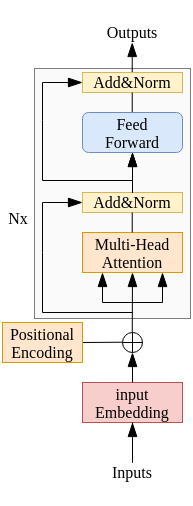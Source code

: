 <mxfile version="24.4.10" type="github" pages="3">
  <diagram id="9kUjLdXwX5VqoD8rsrzN" name="编码器">
    <mxGraphModel dx="973" dy="559" grid="1" gridSize="10" guides="1" tooltips="1" connect="1" arrows="1" fold="1" page="1" pageScale="1" pageWidth="4681" pageHeight="3300" math="1" shadow="0">
      <root>
        <mxCell id="0" />
        <mxCell id="1" parent="0" />
        <mxCell id="4w_2tmwHw1KH1au3sEP3-73" value="" style="rounded=0;whiteSpace=wrap;html=1;strokeWidth=0.5;glass=0;shadow=0;opacity=50;fillColor=#f5f5f5;fontColor=#333333;strokeColor=#000000;fontFamily=Times New Roman;" parent="1" vertex="1">
          <mxGeometry x="416" y="463" width="78" height="125" as="geometry" />
        </mxCell>
        <mxCell id="4w_2tmwHw1KH1au3sEP3-30" value="" style="group;strokeWidth=0.5;fillColor=#fff2cc;strokeColor=#d6b656;fontFamily=Times New Roman;" parent="1" vertex="1" connectable="0">
          <mxGeometry x="440" y="525" width="50" height="10" as="geometry" />
        </mxCell>
        <mxCell id="4w_2tmwHw1KH1au3sEP3-29" value="" style="rounded=1;whiteSpace=wrap;html=1;strokeWidth=0.5;fontFamily=Times New Roman;" parent="4w_2tmwHw1KH1au3sEP3-30" vertex="1">
          <mxGeometry width="50" height="10" as="geometry" />
        </mxCell>
        <mxCell id="4w_2tmwHw1KH1au3sEP3-28" value="&lt;p style=&quot;line-height: 60%;&quot;&gt;&lt;font style=&quot;font-size: 8px;&quot;&gt;Add&amp;amp;Norm&lt;/font&gt;&lt;/p&gt;" style="text;html=1;strokeColor=#d6b656;fillColor=#fff2cc;align=center;verticalAlign=middle;whiteSpace=wrap;rounded=0;strokeWidth=0.5;fontFamily=Times New Roman;" parent="4w_2tmwHw1KH1au3sEP3-30" vertex="1">
          <mxGeometry width="50" height="10" as="geometry" />
        </mxCell>
        <mxCell id="4w_2tmwHw1KH1au3sEP3-69" value="" style="group;strokeWidth=0.5;fillColor=#ffe6cc;strokeColor=#d79b00;fontFamily=Times New Roman;" parent="1" vertex="1" connectable="0">
          <mxGeometry x="440" y="545" width="50" height="20" as="geometry" />
        </mxCell>
        <mxCell id="4w_2tmwHw1KH1au3sEP3-19" value="&lt;p style=&quot;line-height: 40%;&quot;&gt;&lt;br&gt;&lt;/p&gt;" style="rounded=1;whiteSpace=wrap;html=1;strokeWidth=0.5;fontFamily=Times New Roman;" parent="4w_2tmwHw1KH1au3sEP3-69" vertex="1">
          <mxGeometry width="50" height="20" as="geometry" />
        </mxCell>
        <mxCell id="4w_2tmwHw1KH1au3sEP3-23" value="&lt;p style=&quot;line-height: 60%;&quot;&gt;&lt;font style=&quot;font-size: 8px;&quot;&gt;Multi-Head&lt;br style=&quot;border-color: var(--border-color);&quot;&gt;Attention&lt;/font&gt;&lt;/p&gt;" style="text;html=1;strokeColor=#d79b00;fillColor=#ffe6cc;align=center;verticalAlign=middle;whiteSpace=wrap;rounded=0;strokeWidth=0.5;fontFamily=Times New Roman;" parent="4w_2tmwHw1KH1au3sEP3-69" vertex="1">
          <mxGeometry width="50" height="20" as="geometry" />
        </mxCell>
        <mxCell id="4w_2tmwHw1KH1au3sEP3-25" value="" style="group;strokeWidth=0.5;fillColor=#f8cecc;strokeColor=#b85450;fontFamily=Times New Roman;" parent="1" vertex="1" connectable="0">
          <mxGeometry x="440" y="620" width="50" height="20" as="geometry" />
        </mxCell>
        <mxCell id="4w_2tmwHw1KH1au3sEP3-18" value="&lt;p style=&quot;line-height: 51%;&quot;&gt;&lt;br&gt;&lt;/p&gt;" style="rounded=1;whiteSpace=wrap;html=1;strokeWidth=0.5;fontFamily=Times New Roman;" parent="4w_2tmwHw1KH1au3sEP3-25" vertex="1">
          <mxGeometry width="50" height="20" as="geometry" />
        </mxCell>
        <mxCell id="4w_2tmwHw1KH1au3sEP3-20" value="&lt;p style=&quot;line-height: 60%;&quot;&gt;&lt;font style=&quot;font-size: 8px;&quot;&gt;input&lt;br style=&quot;border-color: var(--border-color);&quot;&gt;Embedding&lt;/font&gt;&lt;/p&gt;" style="text;html=1;strokeColor=#b85450;fillColor=#f8cecc;align=center;verticalAlign=middle;whiteSpace=wrap;rounded=0;strokeWidth=0.5;fontFamily=Times New Roman;" parent="4w_2tmwHw1KH1au3sEP3-25" vertex="1">
          <mxGeometry width="50" height="20" as="geometry" />
        </mxCell>
        <mxCell id="4w_2tmwHw1KH1au3sEP3-48" style="edgeStyle=orthogonalEdgeStyle;rounded=0;orthogonalLoop=1;jettySize=auto;html=1;endArrow=blockThin;endFill=1;strokeWidth=0.5;fontFamily=Times New Roman;" parent="1" source="4w_2tmwHw1KH1au3sEP3-47" target="4w_2tmwHw1KH1au3sEP3-20" edge="1">
          <mxGeometry relative="1" as="geometry" />
        </mxCell>
        <mxCell id="4w_2tmwHw1KH1au3sEP3-47" value="&lt;p style=&quot;line-height: 60%;&quot;&gt;&lt;span style=&quot;font-size: 8px;&quot;&gt;Inputs&lt;/span&gt;&lt;/p&gt;" style="text;html=1;strokeColor=none;fillColor=none;align=center;verticalAlign=middle;whiteSpace=wrap;rounded=0;container=0;strokeWidth=0.5;fontFamily=Times New Roman;" parent="1" vertex="1">
          <mxGeometry x="440" y="660" width="50" height="10" as="geometry" />
        </mxCell>
        <mxCell id="4w_2tmwHw1KH1au3sEP3-49" value="&lt;p style=&quot;line-height: 60%;&quot;&gt;&lt;span style=&quot;font-size: 8px;&quot;&gt;Nx&lt;/span&gt;&lt;/p&gt;" style="text;html=1;strokeColor=none;fillColor=none;align=center;verticalAlign=middle;whiteSpace=wrap;rounded=0;container=0;strokeWidth=0.5;fontFamily=Times New Roman;" parent="1" vertex="1">
          <mxGeometry x="403" y="535" width="10" height="5" as="geometry" />
        </mxCell>
        <mxCell id="4w_2tmwHw1KH1au3sEP3-53" value="" style="endArrow=blockThin;html=1;rounded=0;endFill=1;exitX=0.5;exitY=0;exitDx=0;exitDy=0;strokeWidth=0.5;fontFamily=Times New Roman;" parent="1" source="4w_2tmwHw1KH1au3sEP3-20" edge="1">
          <mxGeometry width="50" height="50" relative="1" as="geometry">
            <mxPoint x="464.92" y="615" as="sourcePoint" />
            <mxPoint x="465" y="605" as="targetPoint" />
          </mxGeometry>
        </mxCell>
        <mxCell id="4w_2tmwHw1KH1au3sEP3-54" value="" style="endArrow=blockThin;html=1;rounded=0;endFill=1;exitX=0.5;exitY=0;exitDx=0;exitDy=0;strokeWidth=0.5;entryX=0.5;entryY=1;entryDx=0;entryDy=0;fontFamily=Times New Roman;" parent="1" target="4w_2tmwHw1KH1au3sEP3-23" edge="1">
          <mxGeometry width="50" height="50" relative="1" as="geometry">
            <mxPoint x="464.88" y="595" as="sourcePoint" />
            <mxPoint x="465" y="570" as="targetPoint" />
          </mxGeometry>
        </mxCell>
        <mxCell id="4w_2tmwHw1KH1au3sEP3-56" value="" style="endArrow=blockThin;startArrow=blockThin;html=1;rounded=0;endFill=1;startFill=1;strokeWidth=0.5;fontFamily=Times New Roman;" parent="1" edge="1">
          <mxGeometry width="50" height="50" relative="1" as="geometry">
            <mxPoint x="450" y="565" as="sourcePoint" />
            <mxPoint x="480" y="565" as="targetPoint" />
            <Array as="points">
              <mxPoint x="450" y="580" />
              <mxPoint x="480" y="580" />
            </Array>
          </mxGeometry>
        </mxCell>
        <mxCell id="4w_2tmwHw1KH1au3sEP3-60" style="edgeStyle=orthogonalEdgeStyle;rounded=0;orthogonalLoop=1;jettySize=auto;html=1;entryX=0.5;entryY=1;entryDx=0;entryDy=0;endArrow=blockThin;endFill=1;strokeWidth=0.5;fontFamily=Times New Roman;" parent="1" source="4w_2tmwHw1KH1au3sEP3-28" target="4w_2tmwHw1KH1au3sEP3-26" edge="1">
          <mxGeometry relative="1" as="geometry" />
        </mxCell>
        <mxCell id="4w_2tmwHw1KH1au3sEP3-65" value="" style="endArrow=blockThin;html=1;rounded=0;endFill=1;entryX=0;entryY=0.5;entryDx=0;entryDy=0;strokeWidth=0.5;fontFamily=Times New Roman;" parent="1" target="4w_2tmwHw1KH1au3sEP3-28" edge="1">
          <mxGeometry width="50" height="50" relative="1" as="geometry">
            <mxPoint x="465" y="585" as="sourcePoint" />
            <mxPoint x="410" y="515" as="targetPoint" />
            <Array as="points">
              <mxPoint x="420" y="585" />
              <mxPoint x="420" y="555" />
              <mxPoint x="420" y="530" />
            </Array>
          </mxGeometry>
        </mxCell>
        <mxCell id="4w_2tmwHw1KH1au3sEP3-68" value="" style="endArrow=blockThin;html=1;rounded=0;endFill=1;entryX=0;entryY=0.5;entryDx=0;entryDy=0;strokeWidth=0.5;fontFamily=Times New Roman;" parent="1" edge="1">
          <mxGeometry width="50" height="50" relative="1" as="geometry">
            <mxPoint x="465" y="519" as="sourcePoint" />
            <mxPoint x="440" y="470" as="targetPoint" />
            <Array as="points">
              <mxPoint x="420" y="519" />
              <mxPoint x="420" y="489" />
              <mxPoint x="420" y="470" />
            </Array>
          </mxGeometry>
        </mxCell>
        <mxCell id="4w_2tmwHw1KH1au3sEP3-75" value="" style="endArrow=blockThin;html=1;rounded=0;endFill=1;exitX=0.5;exitY=0;exitDx=0;exitDy=0;strokeWidth=0.5;fontFamily=Times New Roman;" parent="1" edge="1">
          <mxGeometry width="50" height="50" relative="1" as="geometry">
            <mxPoint x="464.86" y="465" as="sourcePoint" />
            <mxPoint x="464.86" y="450" as="targetPoint" />
          </mxGeometry>
        </mxCell>
        <mxCell id="4w_2tmwHw1KH1au3sEP3-76" value="&lt;p style=&quot;line-height: 60%;&quot;&gt;&lt;span style=&quot;font-size: 8px;&quot;&gt;Outputs&lt;/span&gt;&lt;/p&gt;" style="text;html=1;strokeColor=none;fillColor=none;align=center;verticalAlign=middle;whiteSpace=wrap;rounded=0;container=0;strokeWidth=0.5;fontFamily=Times New Roman;" parent="1" vertex="1">
          <mxGeometry x="440" y="440" width="50" height="10" as="geometry" />
        </mxCell>
        <mxCell id="4w_2tmwHw1KH1au3sEP3-77" value="" style="endArrow=none;html=1;rounded=0;strokeWidth=0.5;fontFamily=Times New Roman;" parent="1" edge="1">
          <mxGeometry width="50" height="50" relative="1" as="geometry">
            <mxPoint x="464.86" y="545" as="sourcePoint" />
            <mxPoint x="464.86" y="535" as="targetPoint" />
          </mxGeometry>
        </mxCell>
        <mxCell id="4w_2tmwHw1KH1au3sEP3-82" value="" style="endArrow=none;html=1;rounded=0;strokeWidth=0.5;fontFamily=Times New Roman;" parent="1" edge="1">
          <mxGeometry width="50" height="50" relative="1" as="geometry">
            <mxPoint x="440" y="600" as="sourcePoint" />
            <mxPoint x="460" y="599.86" as="targetPoint" />
          </mxGeometry>
        </mxCell>
        <mxCell id="4w_2tmwHw1KH1au3sEP3-87" value="" style="group;strokeWidth=0.5;fillColor=#f5f5f5;fontColor=#333333;strokeColor=#666666;fontFamily=Times New Roman;" parent="1" vertex="1" connectable="0">
          <mxGeometry x="400" y="590" width="40" height="20" as="geometry" />
        </mxCell>
        <mxCell id="4w_2tmwHw1KH1au3sEP3-86" value="" style="rounded=0;whiteSpace=wrap;html=1;strokeWidth=0.5;fontFamily=Times New Roman;" parent="4w_2tmwHw1KH1au3sEP3-87" vertex="1">
          <mxGeometry width="40" height="20" as="geometry" />
        </mxCell>
        <mxCell id="4w_2tmwHw1KH1au3sEP3-85" value="&lt;p style=&quot;line-height: 60%;&quot;&gt;&lt;font style=&quot;font-size: 8px;&quot;&gt;Positional&lt;br style=&quot;border-color: var(--border-color);&quot;&gt;Encoding&lt;/font&gt;&lt;/p&gt;" style="text;html=1;strokeColor=#d79b00;fillColor=#ffe6cc;align=center;verticalAlign=middle;whiteSpace=wrap;rounded=0;container=0;strokeWidth=0.5;fontFamily=Times New Roman;" parent="4w_2tmwHw1KH1au3sEP3-87" vertex="1">
          <mxGeometry width="40" height="20" as="geometry" />
        </mxCell>
        <mxCell id="4w_2tmwHw1KH1au3sEP3-91" value="" style="group;strokeWidth=0.5;fillColor=#fff2cc;strokeColor=#d6b656;fontFamily=Times New Roman;" parent="1" vertex="1" connectable="0">
          <mxGeometry x="440" y="465" width="50" height="10" as="geometry" />
        </mxCell>
        <mxCell id="4w_2tmwHw1KH1au3sEP3-92" value="" style="rounded=1;whiteSpace=wrap;html=1;strokeWidth=0.5;fontFamily=Times New Roman;" parent="4w_2tmwHw1KH1au3sEP3-91" vertex="1">
          <mxGeometry width="50" height="10" as="geometry" />
        </mxCell>
        <mxCell id="4w_2tmwHw1KH1au3sEP3-93" value="&lt;p style=&quot;line-height: 60%;&quot;&gt;&lt;font style=&quot;font-size: 8px;&quot;&gt;Add&amp;amp;Norm&lt;/font&gt;&lt;/p&gt;" style="text;html=1;strokeColor=#d6b656;fillColor=#fff2cc;align=center;verticalAlign=middle;whiteSpace=wrap;rounded=0;strokeWidth=0.5;fontFamily=Times New Roman;" parent="4w_2tmwHw1KH1au3sEP3-91" vertex="1">
          <mxGeometry width="50" height="10" as="geometry" />
        </mxCell>
        <mxCell id="4w_2tmwHw1KH1au3sEP3-94" value="" style="endArrow=none;html=1;rounded=0;strokeWidth=0.5;fontFamily=Times New Roman;" parent="1" edge="1">
          <mxGeometry width="50" height="50" relative="1" as="geometry">
            <mxPoint x="464.86" y="485" as="sourcePoint" />
            <mxPoint x="464.86" y="475" as="targetPoint" />
            <Array as="points">
              <mxPoint x="464.86" y="475" />
            </Array>
          </mxGeometry>
        </mxCell>
        <mxCell id="4w_2tmwHw1KH1au3sEP3-95" style="edgeStyle=orthogonalEdgeStyle;rounded=0;orthogonalLoop=1;jettySize=auto;html=1;entryX=0.5;entryY=1;entryDx=0;entryDy=0;endArrow=blockThin;endFill=1;strokeWidth=0.5;fontFamily=Times New Roman;" parent="1" source="4w_2tmwHw1KH1au3sEP3-28" target="4w_2tmwHw1KH1au3sEP3-33" edge="1">
          <mxGeometry relative="1" as="geometry" />
        </mxCell>
        <mxCell id="4w_2tmwHw1KH1au3sEP3-33" value="&lt;p style=&quot;line-height: 40%;&quot;&gt;&lt;br&gt;&lt;/p&gt;" style="rounded=1;whiteSpace=wrap;html=1;strokeWidth=0.5;fillColor=#dae8fc;strokeColor=#6c8ebf;fontFamily=Times New Roman;" parent="1" vertex="1">
          <mxGeometry x="440" y="485" width="50" height="20" as="geometry" />
        </mxCell>
        <mxCell id="4w_2tmwHw1KH1au3sEP3-26" value="&lt;p style=&quot;line-height: 60%;&quot;&gt;&lt;font style=&quot;font-size: 8px;&quot;&gt;Feed&lt;br style=&quot;border-color: var(--border-color);&quot;&gt;Forward&lt;/font&gt;&lt;/p&gt;" style="text;html=1;strokeColor=none;fillColor=none;align=center;verticalAlign=middle;whiteSpace=wrap;rounded=0;strokeWidth=0.5;fontFamily=Times New Roman;" parent="1" vertex="1">
          <mxGeometry x="440" y="485" width="50" height="20" as="geometry" />
        </mxCell>
        <mxCell id="XTyS_m4V_EAGizHDSdQi-1" value="" style="shape=orEllipse;perimeter=ellipsePerimeter;whiteSpace=wrap;html=1;backgroundOutline=1;strokeWidth=0.5;fontFamily=Times New Roman;" parent="1" vertex="1">
          <mxGeometry x="460" y="595" width="10" height="10" as="geometry" />
        </mxCell>
      </root>
    </mxGraphModel>
  </diagram>
  <diagram id="nC-am8VOP0rULaIA-BoG" name="vit">
    <mxGraphModel dx="1185" dy="627" grid="1" gridSize="10" guides="1" tooltips="1" connect="1" arrows="1" fold="1" page="1" pageScale="1" pageWidth="4681" pageHeight="3300" math="0" shadow="0">
      <root>
        <mxCell id="0" />
        <mxCell id="1" parent="0" />
        <mxCell id="PCtr2D4rtnSgnAKfIknr-26" value="" style="rounded=0;whiteSpace=wrap;html=1;fontFamily=Times New Roman;fontSize=11;fillColor=#f5f5f5;dashed=1;strokeColor=#666666;collapsible=0;resizable=1;metaEdit=0;connectable=1;allowArrows=1;perimeter=rectanglePerimeter;imageWidth=24;arcSize=12;absoluteArcSize=0;strokeOpacity=100;noLabel=0;portConstraintRotation=0;snapToPoint=1;verticalLabelPosition=bottom;verticalAlign=top;html=1;shape=mxgraph.basic.rect;strokeWidth=1;size=20;indent =5;top=1;right=1;fontColor=#333333;" parent="1" vertex="1">
          <mxGeometry x="480" y="460" width="144.25" height="227" as="geometry" />
        </mxCell>
        <mxCell id="PCtr2D4rtnSgnAKfIknr-11" style="edgeStyle=orthogonalEdgeStyle;rounded=0;orthogonalLoop=1;jettySize=auto;html=1;entryX=0.5;entryY=1;entryDx=0;entryDy=0;endArrow=blockThin;endFill=1;endSize=4;fontFamily=Times New Roman;" parent="1" source="PCtr2D4rtnSgnAKfIknr-1" target="PCtr2D4rtnSgnAKfIknr-3" edge="1">
          <mxGeometry relative="1" as="geometry" />
        </mxCell>
        <mxCell id="PCtr2D4rtnSgnAKfIknr-1" value="&lt;font style=&quot;font-size: 10px;&quot;&gt;Embeded Patches&lt;/font&gt;" style="rounded=0;whiteSpace=wrap;html=1;fillColor=#f8cecc;strokeColor=#b85450;fontFamily=Times New Roman;" parent="1" vertex="1">
          <mxGeometry x="497.25" y="725" width="120" height="20" as="geometry" />
        </mxCell>
        <mxCell id="PCtr2D4rtnSgnAKfIknr-12" style="edgeStyle=orthogonalEdgeStyle;rounded=0;orthogonalLoop=1;jettySize=auto;html=1;entryX=0.5;entryY=1;entryDx=0;entryDy=0;endArrow=blockThin;endFill=1;endSize=4;fontFamily=Times New Roman;" parent="1" source="PCtr2D4rtnSgnAKfIknr-3" target="PCtr2D4rtnSgnAKfIknr-4" edge="1">
          <mxGeometry relative="1" as="geometry" />
        </mxCell>
        <mxCell id="PCtr2D4rtnSgnAKfIknr-3" value="" style="shape=orEllipse;perimeter=ellipsePerimeter;whiteSpace=wrap;html=1;backgroundOutline=1;fontFamily=Times New Roman;" parent="1" vertex="1">
          <mxGeometry x="547.25" y="690" width="20" height="20" as="geometry" />
        </mxCell>
        <mxCell id="PCtr2D4rtnSgnAKfIknr-14" style="edgeStyle=orthogonalEdgeStyle;rounded=0;orthogonalLoop=1;jettySize=auto;html=1;entryX=0.5;entryY=1;entryDx=0;entryDy=0;endArrow=blockThin;endFill=1;endSize=4;fontFamily=Times New Roman;" parent="1" source="PCtr2D4rtnSgnAKfIknr-4" target="PCtr2D4rtnSgnAKfIknr-5" edge="1">
          <mxGeometry relative="1" as="geometry" />
        </mxCell>
        <mxCell id="PCtr2D4rtnSgnAKfIknr-4" value="&lt;font style=&quot;font-size: 10px;&quot;&gt;Norm&lt;/font&gt;" style="rounded=0;whiteSpace=wrap;html=1;fillColor=#dae8fc;strokeColor=#6c8ebf;fontFamily=Times New Roman;" parent="1" vertex="1">
          <mxGeometry x="497.25" y="650" width="120" height="20" as="geometry" />
        </mxCell>
        <mxCell id="PCtr2D4rtnSgnAKfIknr-15" style="edgeStyle=orthogonalEdgeStyle;rounded=0;orthogonalLoop=1;jettySize=auto;html=1;entryX=0.5;entryY=1;entryDx=0;entryDy=0;endArrow=blockThin;endFill=1;endSize=4;fontFamily=Times New Roman;" parent="1" source="PCtr2D4rtnSgnAKfIknr-5" target="PCtr2D4rtnSgnAKfIknr-6" edge="1">
          <mxGeometry relative="1" as="geometry" />
        </mxCell>
        <mxCell id="PCtr2D4rtnSgnAKfIknr-5" value="&lt;font style=&quot;font-size: 10px;&quot;&gt;MHA&lt;/font&gt;" style="rounded=0;whiteSpace=wrap;html=1;fillColor=#fff2cc;strokeColor=#d6b656;fontFamily=Times New Roman;" parent="1" vertex="1">
          <mxGeometry x="497.25" y="610" width="120" height="20" as="geometry" />
        </mxCell>
        <mxCell id="PCtr2D4rtnSgnAKfIknr-16" style="edgeStyle=orthogonalEdgeStyle;rounded=0;orthogonalLoop=1;jettySize=auto;html=1;entryX=0.5;entryY=1;entryDx=0;entryDy=0;endArrow=blockThin;endFill=1;endSize=4;fontFamily=Times New Roman;" parent="1" source="PCtr2D4rtnSgnAKfIknr-6" target="PCtr2D4rtnSgnAKfIknr-8" edge="1">
          <mxGeometry relative="1" as="geometry" />
        </mxCell>
        <mxCell id="PCtr2D4rtnSgnAKfIknr-6" value="" style="shape=orEllipse;perimeter=ellipsePerimeter;whiteSpace=wrap;html=1;backgroundOutline=1;fontFamily=Times New Roman;" parent="1" vertex="1">
          <mxGeometry x="547.25" y="570" width="20" height="20" as="geometry" />
        </mxCell>
        <mxCell id="PCtr2D4rtnSgnAKfIknr-7" value="&lt;font style=&quot;font-size: 10px;&quot;&gt;Norm&lt;/font&gt;" style="rounded=0;whiteSpace=wrap;html=1;fontFamily=Times New Roman;" parent="1" vertex="1">
          <mxGeometry x="497.25" y="530" width="120" height="20" as="geometry" />
        </mxCell>
        <mxCell id="PCtr2D4rtnSgnAKfIknr-17" style="edgeStyle=orthogonalEdgeStyle;rounded=0;orthogonalLoop=1;jettySize=auto;html=1;entryX=0.5;entryY=1;entryDx=0;entryDy=0;endArrow=blockThin;endFill=1;endSize=4;fontFamily=Times New Roman;" parent="1" source="PCtr2D4rtnSgnAKfIknr-8" target="PCtr2D4rtnSgnAKfIknr-9" edge="1">
          <mxGeometry relative="1" as="geometry" />
        </mxCell>
        <mxCell id="PCtr2D4rtnSgnAKfIknr-8" value="&lt;font style=&quot;font-size: 10px;&quot;&gt;Norm&lt;/font&gt;" style="rounded=0;whiteSpace=wrap;html=1;fillColor=#dae8fc;strokeColor=#6c8ebf;fontFamily=Times New Roman;" parent="1" vertex="1">
          <mxGeometry x="497.25" y="530" width="120" height="20" as="geometry" />
        </mxCell>
        <mxCell id="PCtr2D4rtnSgnAKfIknr-18" style="edgeStyle=orthogonalEdgeStyle;rounded=0;orthogonalLoop=1;jettySize=auto;html=1;entryX=0.5;entryY=1;entryDx=0;entryDy=0;endArrow=blockThin;endFill=1;endSize=4;fontFamily=Times New Roman;" parent="1" source="PCtr2D4rtnSgnAKfIknr-9" target="PCtr2D4rtnSgnAKfIknr-10" edge="1">
          <mxGeometry relative="1" as="geometry" />
        </mxCell>
        <mxCell id="PCtr2D4rtnSgnAKfIknr-9" value="&lt;font style=&quot;font-size: 10px;&quot;&gt;MLP&lt;/font&gt;" style="rounded=0;whiteSpace=wrap;html=1;fillColor=#ffe6cc;strokeColor=#d79b00;fontFamily=Times New Roman;" parent="1" vertex="1">
          <mxGeometry x="497.25" y="498" width="120" height="20" as="geometry" />
        </mxCell>
        <mxCell id="PCtr2D4rtnSgnAKfIknr-116" style="edgeStyle=orthogonalEdgeStyle;rounded=0;orthogonalLoop=1;jettySize=auto;html=1;fontFamily=Times New Roman;" parent="1" source="PCtr2D4rtnSgnAKfIknr-10" edge="1">
          <mxGeometry relative="1" as="geometry">
            <mxPoint x="557.25" y="440" as="targetPoint" />
          </mxGeometry>
        </mxCell>
        <mxCell id="PCtr2D4rtnSgnAKfIknr-10" value="" style="shape=orEllipse;perimeter=ellipsePerimeter;whiteSpace=wrap;html=1;backgroundOutline=1;fontFamily=Times New Roman;" parent="1" vertex="1">
          <mxGeometry x="547.25" y="463" width="20" height="20" as="geometry" />
        </mxCell>
        <mxCell id="PCtr2D4rtnSgnAKfIknr-19" value="" style="endArrow=blockThin;html=1;rounded=0;entryX=0;entryY=0.5;entryDx=0;entryDy=0;endFill=1;endSize=4;fontFamily=Times New Roman;" parent="1" target="PCtr2D4rtnSgnAKfIknr-6" edge="1">
          <mxGeometry width="50" height="50" relative="1" as="geometry">
            <mxPoint x="557.25" y="684" as="sourcePoint" />
            <mxPoint x="487.25" y="570" as="targetPoint" />
            <Array as="points">
              <mxPoint x="487.25" y="684" />
              <mxPoint x="487.25" y="580" />
            </Array>
          </mxGeometry>
        </mxCell>
        <mxCell id="PCtr2D4rtnSgnAKfIknr-61" style="edgeStyle=orthogonalEdgeStyle;rounded=0;orthogonalLoop=1;jettySize=auto;html=1;entryX=0.5;entryY=1;entryDx=0;entryDy=0;endSize=4;endArrow=blockThin;endFill=1;fontFamily=Times New Roman;" parent="1" source="PCtr2D4rtnSgnAKfIknr-27" target="PCtr2D4rtnSgnAKfIknr-31" edge="1">
          <mxGeometry relative="1" as="geometry" />
        </mxCell>
        <mxCell id="PCtr2D4rtnSgnAKfIknr-27" value="&lt;font style=&quot;font-size: 10px;&quot;&gt;a&lt;/font&gt;" style="rounded=0;whiteSpace=wrap;html=1;fontFamily=Times New Roman;" parent="1" vertex="1">
          <mxGeometry x="770" y="725" width="10" height="10" as="geometry" />
        </mxCell>
        <mxCell id="PCtr2D4rtnSgnAKfIknr-63" style="edgeStyle=orthogonalEdgeStyle;rounded=0;orthogonalLoop=1;jettySize=auto;html=1;entryX=0.5;entryY=1;entryDx=0;entryDy=0;endSize=4;endArrow=blockThin;endFill=1;fontFamily=Times New Roman;" parent="1" source="PCtr2D4rtnSgnAKfIknr-28" target="PCtr2D4rtnSgnAKfIknr-34" edge="1">
          <mxGeometry relative="1" as="geometry" />
        </mxCell>
        <mxCell id="PCtr2D4rtnSgnAKfIknr-28" value="&lt;font style=&quot;font-size: 10px;&quot;&gt;b&lt;/font&gt;" style="rounded=0;whiteSpace=wrap;html=1;fontFamily=Times New Roman;" parent="1" vertex="1">
          <mxGeometry x="800" y="725" width="10" height="10" as="geometry" />
        </mxCell>
        <mxCell id="PCtr2D4rtnSgnAKfIknr-64" style="edgeStyle=orthogonalEdgeStyle;rounded=0;orthogonalLoop=1;jettySize=auto;html=1;entryX=0.5;entryY=1;entryDx=0;entryDy=0;endSize=4;endArrow=blockThin;endFill=1;fontFamily=Times New Roman;" parent="1" source="PCtr2D4rtnSgnAKfIknr-29" target="PCtr2D4rtnSgnAKfIknr-35" edge="1">
          <mxGeometry relative="1" as="geometry" />
        </mxCell>
        <mxCell id="PCtr2D4rtnSgnAKfIknr-29" value="&lt;font style=&quot;font-size: 10px;&quot;&gt;c&lt;/font&gt;" style="rounded=0;whiteSpace=wrap;html=1;fontFamily=Times New Roman;" parent="1" vertex="1">
          <mxGeometry x="830" y="725" width="10" height="10" as="geometry" />
        </mxCell>
        <mxCell id="PCtr2D4rtnSgnAKfIknr-31" value="" style="rounded=1;whiteSpace=wrap;html=1;fillColor=#d5e8d4;strokeColor=#82b366;fontFamily=Times New Roman;" parent="1" vertex="1">
          <mxGeometry x="770" y="645" width="10" height="20" as="geometry" />
        </mxCell>
        <mxCell id="PCtr2D4rtnSgnAKfIknr-34" value="" style="rounded=1;whiteSpace=wrap;html=1;fillColor=#d5e8d4;strokeColor=#82b366;fontFamily=Times New Roman;" parent="1" vertex="1">
          <mxGeometry x="800" y="645" width="10" height="20" as="geometry" />
        </mxCell>
        <mxCell id="PCtr2D4rtnSgnAKfIknr-35" value="" style="rounded=1;whiteSpace=wrap;html=1;fillColor=#d5e8d4;strokeColor=#82b366;fontFamily=Times New Roman;" parent="1" vertex="1">
          <mxGeometry x="830" y="645" width="10" height="20" as="geometry" />
        </mxCell>
        <mxCell id="PCtr2D4rtnSgnAKfIknr-36" value="" style="rounded=1;whiteSpace=wrap;html=1;fillColor=#d5e8d4;strokeColor=#82b366;fontFamily=Times New Roman;" parent="1" vertex="1">
          <mxGeometry x="860" y="645" width="10" height="20" as="geometry" />
        </mxCell>
        <mxCell id="PCtr2D4rtnSgnAKfIknr-65" style="edgeStyle=orthogonalEdgeStyle;rounded=0;orthogonalLoop=1;jettySize=auto;html=1;entryX=0.5;entryY=1;entryDx=0;entryDy=0;endSize=4;endArrow=blockThin;endFill=1;fontFamily=Times New Roman;" parent="1" source="PCtr2D4rtnSgnAKfIknr-37" target="PCtr2D4rtnSgnAKfIknr-36" edge="1">
          <mxGeometry relative="1" as="geometry" />
        </mxCell>
        <mxCell id="PCtr2D4rtnSgnAKfIknr-37" value="&lt;font style=&quot;font-size: 10px;&quot;&gt;d&lt;/font&gt;" style="rounded=0;whiteSpace=wrap;html=1;fontFamily=Times New Roman;" parent="1" vertex="1">
          <mxGeometry x="860" y="725" width="10" height="10" as="geometry" />
        </mxCell>
        <mxCell id="PCtr2D4rtnSgnAKfIknr-66" style="edgeStyle=orthogonalEdgeStyle;rounded=0;orthogonalLoop=1;jettySize=auto;html=1;entryX=0.5;entryY=1;entryDx=0;entryDy=0;endSize=4;endArrow=blockThin;endFill=1;fontFamily=Times New Roman;" parent="1" source="PCtr2D4rtnSgnAKfIknr-38" target="PCtr2D4rtnSgnAKfIknr-40" edge="1">
          <mxGeometry relative="1" as="geometry" />
        </mxCell>
        <mxCell id="PCtr2D4rtnSgnAKfIknr-38" value="&lt;font style=&quot;font-size: 10px;&quot;&gt;e&lt;/font&gt;" style="rounded=0;whiteSpace=wrap;html=1;fontFamily=Times New Roman;" parent="1" vertex="1">
          <mxGeometry x="890" y="725" width="10" height="10" as="geometry" />
        </mxCell>
        <mxCell id="PCtr2D4rtnSgnAKfIknr-67" style="edgeStyle=orthogonalEdgeStyle;rounded=0;orthogonalLoop=1;jettySize=auto;html=1;entryX=0.5;entryY=1;entryDx=0;entryDy=0;endSize=4;endArrow=blockThin;endFill=1;fontFamily=Times New Roman;" parent="1" source="PCtr2D4rtnSgnAKfIknr-39" target="PCtr2D4rtnSgnAKfIknr-41" edge="1">
          <mxGeometry relative="1" as="geometry" />
        </mxCell>
        <mxCell id="PCtr2D4rtnSgnAKfIknr-39" value="&lt;font style=&quot;font-size: 10px;&quot;&gt;f&lt;/font&gt;" style="rounded=0;whiteSpace=wrap;html=1;fontFamily=Times New Roman;" parent="1" vertex="1">
          <mxGeometry x="920" y="725" width="10" height="10" as="geometry" />
        </mxCell>
        <mxCell id="PCtr2D4rtnSgnAKfIknr-40" value="" style="rounded=1;whiteSpace=wrap;html=1;fillColor=#d5e8d4;strokeColor=#82b366;fontFamily=Times New Roman;" parent="1" vertex="1">
          <mxGeometry x="890" y="645" width="10" height="20" as="geometry" />
        </mxCell>
        <mxCell id="PCtr2D4rtnSgnAKfIknr-41" value="" style="rounded=1;whiteSpace=wrap;html=1;fillColor=#d5e8d4;strokeColor=#82b366;fontFamily=Times New Roman;" parent="1" vertex="1">
          <mxGeometry x="920" y="645" width="10" height="20" as="geometry" />
        </mxCell>
        <mxCell id="PCtr2D4rtnSgnAKfIknr-68" style="edgeStyle=orthogonalEdgeStyle;rounded=0;orthogonalLoop=1;jettySize=auto;html=1;entryX=0.5;entryY=1;entryDx=0;entryDy=0;endSize=4;endArrow=blockThin;endFill=1;fontFamily=Times New Roman;" parent="1" source="PCtr2D4rtnSgnAKfIknr-42" target="PCtr2D4rtnSgnAKfIknr-43" edge="1">
          <mxGeometry relative="1" as="geometry" />
        </mxCell>
        <mxCell id="PCtr2D4rtnSgnAKfIknr-42" value="&lt;font style=&quot;font-size: 10px;&quot;&gt;g&lt;/font&gt;" style="rounded=0;whiteSpace=wrap;html=1;fontFamily=Times New Roman;" parent="1" vertex="1">
          <mxGeometry x="950" y="725" width="10" height="10" as="geometry" />
        </mxCell>
        <mxCell id="PCtr2D4rtnSgnAKfIknr-43" value="" style="rounded=1;whiteSpace=wrap;html=1;fillColor=#d5e8d4;strokeColor=#82b366;fontFamily=Times New Roman;" parent="1" vertex="1">
          <mxGeometry x="950" y="645" width="10" height="20" as="geometry" />
        </mxCell>
        <mxCell id="PCtr2D4rtnSgnAKfIknr-70" style="edgeStyle=orthogonalEdgeStyle;rounded=0;orthogonalLoop=1;jettySize=auto;html=1;entryX=0.5;entryY=1;entryDx=0;entryDy=0;endSize=4;endArrow=blockThin;endFill=1;fontFamily=Times New Roman;" parent="1" source="PCtr2D4rtnSgnAKfIknr-44" target="PCtr2D4rtnSgnAKfIknr-45" edge="1">
          <mxGeometry relative="1" as="geometry" />
        </mxCell>
        <mxCell id="PCtr2D4rtnSgnAKfIknr-44" value="&lt;font style=&quot;font-size: 10px;&quot;&gt;h&lt;/font&gt;" style="rounded=0;whiteSpace=wrap;html=1;fontFamily=Times New Roman;" parent="1" vertex="1">
          <mxGeometry x="980" y="725" width="10" height="10" as="geometry" />
        </mxCell>
        <mxCell id="PCtr2D4rtnSgnAKfIknr-45" value="" style="rounded=1;whiteSpace=wrap;html=1;fillColor=#d5e8d4;strokeColor=#82b366;fontFamily=Times New Roman;" parent="1" vertex="1">
          <mxGeometry x="980" y="645" width="10" height="20" as="geometry" />
        </mxCell>
        <mxCell id="PCtr2D4rtnSgnAKfIknr-71" style="edgeStyle=orthogonalEdgeStyle;rounded=0;orthogonalLoop=1;jettySize=auto;html=1;entryX=0.5;entryY=1;entryDx=0;entryDy=0;endSize=4;endArrow=blockThin;endFill=1;fontFamily=Times New Roman;" parent="1" source="PCtr2D4rtnSgnAKfIknr-46" target="PCtr2D4rtnSgnAKfIknr-47" edge="1">
          <mxGeometry relative="1" as="geometry" />
        </mxCell>
        <mxCell id="PCtr2D4rtnSgnAKfIknr-46" value="&lt;font style=&quot;font-size: 10px;&quot;&gt;i&lt;/font&gt;" style="rounded=0;whiteSpace=wrap;html=1;fontFamily=Times New Roman;" parent="1" vertex="1">
          <mxGeometry x="1010" y="725" width="10" height="10" as="geometry" />
        </mxCell>
        <mxCell id="PCtr2D4rtnSgnAKfIknr-47" value="" style="rounded=1;whiteSpace=wrap;html=1;fillColor=#d5e8d4;strokeColor=#82b366;fontFamily=Times New Roman;" parent="1" vertex="1">
          <mxGeometry x="1010" y="645" width="10" height="20" as="geometry" />
        </mxCell>
        <mxCell id="PCtr2D4rtnSgnAKfIknr-48" value="1" style="rounded=1;whiteSpace=wrap;html=1;fillColor=#dae8fc;strokeColor=#6c8ebf;fontFamily=Times New Roman;" parent="1" vertex="1">
          <mxGeometry x="760" y="645" width="10" height="20" as="geometry" />
        </mxCell>
        <mxCell id="PCtr2D4rtnSgnAKfIknr-49" value="2" style="rounded=1;whiteSpace=wrap;html=1;fillColor=#dae8fc;strokeColor=#6c8ebf;fontFamily=Times New Roman;" parent="1" vertex="1">
          <mxGeometry x="790" y="645" width="10" height="20" as="geometry" />
        </mxCell>
        <mxCell id="PCtr2D4rtnSgnAKfIknr-50" value="3" style="rounded=1;whiteSpace=wrap;html=1;fillColor=#dae8fc;strokeColor=#6c8ebf;fontFamily=Times New Roman;" parent="1" vertex="1">
          <mxGeometry x="820" y="645" width="10" height="20" as="geometry" />
        </mxCell>
        <mxCell id="PCtr2D4rtnSgnAKfIknr-51" value="4" style="rounded=1;whiteSpace=wrap;html=1;fillColor=#dae8fc;strokeColor=#6c8ebf;fontFamily=Times New Roman;" parent="1" vertex="1">
          <mxGeometry x="850" y="645" width="10" height="20" as="geometry" />
        </mxCell>
        <mxCell id="PCtr2D4rtnSgnAKfIknr-52" value="5" style="rounded=1;whiteSpace=wrap;html=1;fillColor=#dae8fc;strokeColor=#6c8ebf;fontFamily=Times New Roman;" parent="1" vertex="1">
          <mxGeometry x="880" y="645" width="10" height="20" as="geometry" />
        </mxCell>
        <mxCell id="PCtr2D4rtnSgnAKfIknr-53" value="6" style="rounded=1;whiteSpace=wrap;html=1;fillColor=#dae8fc;strokeColor=#6c8ebf;fontFamily=Times New Roman;" parent="1" vertex="1">
          <mxGeometry x="910" y="645" width="10" height="20" as="geometry" />
        </mxCell>
        <mxCell id="PCtr2D4rtnSgnAKfIknr-54" value="7" style="rounded=1;whiteSpace=wrap;html=1;fillColor=#dae8fc;strokeColor=#6c8ebf;fontFamily=Times New Roman;" parent="1" vertex="1">
          <mxGeometry x="940" y="645" width="10" height="20" as="geometry" />
        </mxCell>
        <mxCell id="PCtr2D4rtnSgnAKfIknr-55" value="8" style="rounded=1;whiteSpace=wrap;html=1;fillColor=#dae8fc;strokeColor=#6c8ebf;fontFamily=Times New Roman;" parent="1" vertex="1">
          <mxGeometry x="970" y="645" width="10" height="20" as="geometry" />
        </mxCell>
        <mxCell id="PCtr2D4rtnSgnAKfIknr-56" value="9" style="rounded=1;whiteSpace=wrap;html=1;fillColor=#dae8fc;strokeColor=#6c8ebf;fontFamily=Times New Roman;" parent="1" vertex="1">
          <mxGeometry x="1000" y="645" width="10" height="20" as="geometry" />
        </mxCell>
        <mxCell id="PCtr2D4rtnSgnAKfIknr-57" value="*" style="rounded=1;whiteSpace=wrap;html=1;fillColor=#d5e8d4;strokeColor=#82b366;fontFamily=Times New Roman;" parent="1" vertex="1">
          <mxGeometry x="740" y="645" width="10" height="20" as="geometry" />
        </mxCell>
        <mxCell id="PCtr2D4rtnSgnAKfIknr-58" value="0" style="rounded=1;whiteSpace=wrap;html=1;fillColor=#dae8fc;strokeColor=#6c8ebf;fontFamily=Times New Roman;" parent="1" vertex="1">
          <mxGeometry x="730" y="645" width="10" height="20" as="geometry" />
        </mxCell>
        <mxCell id="PCtr2D4rtnSgnAKfIknr-60" value="&lt;font style=&quot;font-size: 10px;&quot;&gt;Linear Projection of Flattened Patches&lt;/font&gt;" style="rounded=1;whiteSpace=wrap;html=1;fillColor=#f8cecc;strokeColor=#b85450;fontFamily=Times New Roman;" parent="1" vertex="1">
          <mxGeometry x="760" y="685" width="260" height="20" as="geometry" />
        </mxCell>
        <mxCell id="PCtr2D4rtnSgnAKfIknr-72" value="&lt;font style=&quot;font-size: 10px;&quot;&gt;Transformer Encoder&lt;/font&gt;" style="rounded=1;whiteSpace=wrap;html=1;fillColor=#ffe6cc;strokeColor=#d79b00;fontFamily=Times New Roman;" parent="1" vertex="1">
          <mxGeometry x="730" y="605" width="290" height="20" as="geometry" />
        </mxCell>
        <mxCell id="PCtr2D4rtnSgnAKfIknr-85" value="&lt;font style=&quot;font-size: 10px;&quot;&gt;MLP Head&lt;/font&gt;" style="rounded=1;whiteSpace=wrap;html=1;fillColor=#e1d5e7;strokeColor=#9673a6;fontFamily=Times New Roman;" parent="1" vertex="1">
          <mxGeometry x="690" y="565" width="110" height="20" as="geometry" />
        </mxCell>
        <mxCell id="PCtr2D4rtnSgnAKfIknr-74" style="edgeStyle=orthogonalEdgeStyle;rounded=0;orthogonalLoop=1;jettySize=auto;html=1;entryX=0.5;entryY=1;entryDx=0;entryDy=0;endSize=4;endArrow=blockThin;endFill=1;fontFamily=Times New Roman;" parent="1" edge="1">
          <mxGeometry relative="1" as="geometry">
            <mxPoint x="775" y="644" as="sourcePoint" />
            <mxPoint x="775" y="625" as="targetPoint" />
          </mxGeometry>
        </mxCell>
        <mxCell id="PCtr2D4rtnSgnAKfIknr-75" style="edgeStyle=orthogonalEdgeStyle;rounded=0;orthogonalLoop=1;jettySize=auto;html=1;entryX=0.5;entryY=1;entryDx=0;entryDy=0;endSize=4;endArrow=blockThin;endFill=1;fontFamily=Times New Roman;" parent="1" edge="1">
          <mxGeometry relative="1" as="geometry">
            <mxPoint x="805" y="644" as="sourcePoint" />
            <mxPoint x="805" y="625" as="targetPoint" />
          </mxGeometry>
        </mxCell>
        <mxCell id="PCtr2D4rtnSgnAKfIknr-76" style="edgeStyle=orthogonalEdgeStyle;rounded=0;orthogonalLoop=1;jettySize=auto;html=1;entryX=0.5;entryY=1;entryDx=0;entryDy=0;endSize=4;endArrow=blockThin;endFill=1;fontFamily=Times New Roman;" parent="1" edge="1">
          <mxGeometry relative="1" as="geometry">
            <mxPoint x="835" y="644" as="sourcePoint" />
            <mxPoint x="835" y="625" as="targetPoint" />
          </mxGeometry>
        </mxCell>
        <mxCell id="PCtr2D4rtnSgnAKfIknr-77" style="edgeStyle=orthogonalEdgeStyle;rounded=0;orthogonalLoop=1;jettySize=auto;html=1;entryX=0.5;entryY=1;entryDx=0;entryDy=0;endSize=4;endArrow=blockThin;endFill=1;fontFamily=Times New Roman;" parent="1" edge="1">
          <mxGeometry relative="1" as="geometry">
            <mxPoint x="865" y="644" as="sourcePoint" />
            <mxPoint x="865" y="625" as="targetPoint" />
          </mxGeometry>
        </mxCell>
        <mxCell id="PCtr2D4rtnSgnAKfIknr-78" style="edgeStyle=orthogonalEdgeStyle;rounded=0;orthogonalLoop=1;jettySize=auto;html=1;entryX=0.5;entryY=1;entryDx=0;entryDy=0;endSize=4;endArrow=blockThin;endFill=1;fontFamily=Times New Roman;" parent="1" edge="1">
          <mxGeometry relative="1" as="geometry">
            <mxPoint x="895" y="644" as="sourcePoint" />
            <mxPoint x="895" y="625" as="targetPoint" />
          </mxGeometry>
        </mxCell>
        <mxCell id="PCtr2D4rtnSgnAKfIknr-79" style="edgeStyle=orthogonalEdgeStyle;rounded=0;orthogonalLoop=1;jettySize=auto;html=1;entryX=0.5;entryY=1;entryDx=0;entryDy=0;endSize=4;endArrow=blockThin;endFill=1;fontFamily=Times New Roman;" parent="1" edge="1">
          <mxGeometry relative="1" as="geometry">
            <mxPoint x="925" y="644" as="sourcePoint" />
            <mxPoint x="925" y="625" as="targetPoint" />
          </mxGeometry>
        </mxCell>
        <mxCell id="PCtr2D4rtnSgnAKfIknr-80" style="edgeStyle=orthogonalEdgeStyle;rounded=0;orthogonalLoop=1;jettySize=auto;html=1;entryX=0.5;entryY=1;entryDx=0;entryDy=0;endSize=4;endArrow=blockThin;endFill=1;fontFamily=Times New Roman;" parent="1" edge="1">
          <mxGeometry relative="1" as="geometry">
            <mxPoint x="955" y="644" as="sourcePoint" />
            <mxPoint x="955" y="625" as="targetPoint" />
          </mxGeometry>
        </mxCell>
        <mxCell id="PCtr2D4rtnSgnAKfIknr-81" style="edgeStyle=orthogonalEdgeStyle;rounded=0;orthogonalLoop=1;jettySize=auto;html=1;entryX=0.5;entryY=1;entryDx=0;entryDy=0;endSize=4;endArrow=blockThin;endFill=1;fontFamily=Times New Roman;" parent="1" edge="1">
          <mxGeometry relative="1" as="geometry">
            <mxPoint x="985" y="644" as="sourcePoint" />
            <mxPoint x="985" y="625" as="targetPoint" />
          </mxGeometry>
        </mxCell>
        <mxCell id="PCtr2D4rtnSgnAKfIknr-82" style="edgeStyle=orthogonalEdgeStyle;rounded=0;orthogonalLoop=1;jettySize=auto;html=1;entryX=0.5;entryY=1;entryDx=0;entryDy=0;endSize=4;endArrow=blockThin;endFill=1;fontFamily=Times New Roman;" parent="1" edge="1">
          <mxGeometry relative="1" as="geometry">
            <mxPoint x="1015" y="644" as="sourcePoint" />
            <mxPoint x="1015" y="625" as="targetPoint" />
          </mxGeometry>
        </mxCell>
        <mxCell id="PCtr2D4rtnSgnAKfIknr-96" style="edgeStyle=orthogonalEdgeStyle;rounded=0;orthogonalLoop=1;jettySize=auto;html=1;entryX=0.5;entryY=1;entryDx=0;entryDy=0;endSize=4;endArrow=blockThin;endFill=1;fontFamily=Times New Roman;" parent="1" edge="1">
          <mxGeometry relative="1" as="geometry">
            <mxPoint x="744.88" y="645" as="sourcePoint" />
            <mxPoint x="744.88" y="626" as="targetPoint" />
          </mxGeometry>
        </mxCell>
        <mxCell id="PCtr2D4rtnSgnAKfIknr-97" style="edgeStyle=orthogonalEdgeStyle;rounded=0;orthogonalLoop=1;jettySize=auto;html=1;entryX=0.5;entryY=1;entryDx=0;entryDy=0;endSize=4;endArrow=blockThin;endFill=1;fontFamily=Times New Roman;" parent="1" edge="1">
          <mxGeometry relative="1" as="geometry">
            <mxPoint x="744.88" y="605" as="sourcePoint" />
            <mxPoint x="744.88" y="586" as="targetPoint" />
          </mxGeometry>
        </mxCell>
        <mxCell id="PCtr2D4rtnSgnAKfIknr-98" value="&lt;font style=&quot;font-size: 10px;&quot;&gt;Class Output&lt;/font&gt;" style="rounded=1;whiteSpace=wrap;html=1;fillColor=#f5f5f5;strokeColor=#666666;fontColor=#333333;fontFamily=Times New Roman;" parent="1" vertex="1">
          <mxGeometry x="690" y="525" width="110" height="20" as="geometry" />
        </mxCell>
        <mxCell id="PCtr2D4rtnSgnAKfIknr-100" style="edgeStyle=orthogonalEdgeStyle;rounded=0;orthogonalLoop=1;jettySize=auto;html=1;entryX=0.5;entryY=1;entryDx=0;entryDy=0;endSize=4;endArrow=blockThin;endFill=1;fontFamily=Times New Roman;" parent="1" edge="1">
          <mxGeometry relative="1" as="geometry">
            <mxPoint x="744.88" y="565" as="sourcePoint" />
            <mxPoint x="744.88" y="546" as="targetPoint" />
          </mxGeometry>
        </mxCell>
        <mxCell id="PCtr2D4rtnSgnAKfIknr-114" value="&lt;div style=&quot;font-size: 10px;&quot;&gt;&lt;font style=&quot;font-size: 10px;&quot;&gt;&lt;font style=&quot;font-size: 10px;&quot;&gt;&lt;font style=&quot;font-size: 10px;&quot;&gt;Patch+&lt;/font&gt;Positional&amp;nbsp;&lt;/font&gt;&lt;/font&gt;&lt;/div&gt;&lt;div style=&quot;font-size: 10px;&quot;&gt;&lt;font style=&quot;font-size: 10px;&quot;&gt;&lt;span style=&quot;background-color: initial;&quot;&gt;Embedding&lt;/span&gt;&lt;/font&gt;&lt;/div&gt;" style="text;html=1;strokeColor=none;fillColor=none;align=center;verticalAlign=middle;whiteSpace=wrap;rounded=0;fontFamily=Times New Roman;" parent="1" vertex="1">
          <mxGeometry x="650" y="640" width="75" height="30" as="geometry" />
        </mxCell>
        <mxCell id="PCtr2D4rtnSgnAKfIknr-115" value="" style="endArrow=none;dashed=1;html=1;dashPattern=1 3;strokeWidth=2;rounded=0;fontFamily=Times New Roman;" parent="1" edge="1">
          <mxGeometry width="50" height="50" relative="1" as="geometry">
            <mxPoint x="640" y="750" as="sourcePoint" />
            <mxPoint x="640" y="440" as="targetPoint" />
          </mxGeometry>
        </mxCell>
        <mxCell id="PCtr2D4rtnSgnAKfIknr-117" value="" style="endArrow=blockThin;html=1;rounded=0;entryX=0;entryY=0.5;entryDx=0;entryDy=0;endFill=1;endSize=4;fontFamily=Times New Roman;" parent="1" target="PCtr2D4rtnSgnAKfIknr-10" edge="1">
          <mxGeometry width="50" height="50" relative="1" as="geometry">
            <mxPoint x="557.25" y="565" as="sourcePoint" />
            <mxPoint x="547" y="461" as="targetPoint" />
            <Array as="points">
              <mxPoint x="487.25" y="565" />
              <mxPoint x="487" y="473" />
            </Array>
          </mxGeometry>
        </mxCell>
        <mxCell id="U2-DMZXMSWRxi-1_azWY-1" value="&lt;p style=&quot;line-height: 60%;&quot;&gt;&lt;font style=&quot;font-size: 12px;&quot;&gt;N×&lt;/font&gt;&lt;/p&gt;" style="text;html=1;strokeColor=none;fillColor=none;align=center;verticalAlign=middle;whiteSpace=wrap;rounded=0;container=0;strokeWidth=0.5;fontFamily=Times New Roman;" parent="1" vertex="1">
          <mxGeometry x="460" y="560" width="10" height="5" as="geometry" />
        </mxCell>
        <mxCell id="BZzDYX-AZjuan9Ud9RMN-2" value="&lt;font style=&quot;font-size: 10px;&quot;&gt;(a)Transformer Encoder&lt;/font&gt;" style="rounded=0;whiteSpace=wrap;html=1;fillColor=none;strokeColor=none;fontFamily=Times New Roman;" vertex="1" parent="1">
          <mxGeometry x="484.25" y="770" width="140" height="20" as="geometry" />
        </mxCell>
        <mxCell id="BZzDYX-AZjuan9Ud9RMN-3" value="&lt;font style=&quot;font-size: 10px;&quot;&gt;(b)Vision Transformer (ViT)&lt;/font&gt;" style="rounded=0;whiteSpace=wrap;html=1;fillColor=none;strokeColor=none;fontFamily=Times New Roman;" vertex="1" parent="1">
          <mxGeometry x="815" y="770" width="140" height="20" as="geometry" />
        </mxCell>
      </root>
    </mxGraphModel>
  </diagram>
  <diagram id="BTimRRWRKvzJZSD-uc2G" name="编码器横">
    <mxGraphModel dx="973" dy="559" grid="1" gridSize="10" guides="1" tooltips="1" connect="1" arrows="1" fold="1" page="1" pageScale="1" pageWidth="4681" pageHeight="3300" math="0" shadow="0">
      <root>
        <mxCell id="0" />
        <mxCell id="1" parent="0" />
        <mxCell id="Mm_tipWD6VU1jW12C0O8-24" value="" style="rounded=0;whiteSpace=wrap;html=1;fontFamily=Times New Roman;fontSize=11;fillColor=#f5f5f5;dashed=1;strokeColor=#666666;collapsible=0;resizable=1;metaEdit=0;connectable=1;allowArrows=1;perimeter=rectanglePerimeter;imageWidth=24;arcSize=12;absoluteArcSize=0;strokeOpacity=100;noLabel=0;portConstraintRotation=0;snapToPoint=1;verticalLabelPosition=bottom;verticalAlign=top;html=1;shape=mxgraph.basic.rect;strokeWidth=1;size=20;indent =5;top=1;right=1;fontColor=#333333;" parent="1" vertex="1">
          <mxGeometry x="992" y="615" width="293" height="75" as="geometry" />
        </mxCell>
        <mxCell id="Mm_tipWD6VU1jW12C0O8-11" style="edgeStyle=orthogonalEdgeStyle;rounded=0;orthogonalLoop=1;jettySize=auto;html=1;entryX=0;entryY=0.5;entryDx=0;entryDy=0;endSize=4;endArrow=blockThin;endFill=1;fontFamily=Times New Roman;" parent="1" source="UiV-NGcih-RcL3b6JOfk-1" target="Mm_tipWD6VU1jW12C0O8-10" edge="1">
          <mxGeometry relative="1" as="geometry" />
        </mxCell>
        <mxCell id="UiV-NGcih-RcL3b6JOfk-1" value="&lt;div style=&quot;font-size: 10px;&quot;&gt;&lt;font style=&quot;font-size: 10px;&quot;&gt;input&lt;/font&gt;&lt;/div&gt;&lt;div style=&quot;font-size: 10px;&quot;&gt;&lt;span style=&quot;background-color: initial; font-size: 10px;&quot;&gt;Embedding&lt;/span&gt;&lt;/div&gt;" style="rounded=0;whiteSpace=wrap;html=1;fontSize=10;fillColor=#f8cecc;strokeColor=#b85450;fontFamily=Times New Roman;" parent="1" vertex="1">
          <mxGeometry x="900" y="645" width="60" height="30" as="geometry" />
        </mxCell>
        <mxCell id="Mm_tipWD6VU1jW12C0O8-15" style="edgeStyle=orthogonalEdgeStyle;rounded=0;orthogonalLoop=1;jettySize=auto;html=1;entryX=0;entryY=0.5;entryDx=0;entryDy=0;endSize=4;endArrow=blockThin;endFill=1;fontFamily=Times New Roman;" parent="1" source="Mm_tipWD6VU1jW12C0O8-4" target="Mm_tipWD6VU1jW12C0O8-5" edge="1">
          <mxGeometry relative="1" as="geometry" />
        </mxCell>
        <mxCell id="Mm_tipWD6VU1jW12C0O8-4" value="&lt;div style=&quot;font-size: 10px;&quot;&gt;MHA&lt;/div&gt;" style="rounded=0;whiteSpace=wrap;html=1;fontSize=10;fillColor=#ffe6cc;strokeColor=#d79b00;fontFamily=Times New Roman;" parent="1" vertex="1">
          <mxGeometry x="1020" y="640" width="50" height="40" as="geometry" />
        </mxCell>
        <mxCell id="Mm_tipWD6VU1jW12C0O8-16" style="edgeStyle=orthogonalEdgeStyle;rounded=0;orthogonalLoop=1;jettySize=auto;html=1;entryX=0;entryY=0.5;entryDx=0;entryDy=0;endSize=4;endArrow=blockThin;endFill=1;fontFamily=Times New Roman;" parent="1" source="Mm_tipWD6VU1jW12C0O8-5" target="Mm_tipWD6VU1jW12C0O8-6" edge="1">
          <mxGeometry relative="1" as="geometry" />
        </mxCell>
        <mxCell id="Mm_tipWD6VU1jW12C0O8-5" value="&lt;div style=&quot;font-size: 10px;&quot;&gt;Add+Norm&lt;/div&gt;" style="rounded=0;whiteSpace=wrap;html=1;fontSize=10;fillColor=#dae8fc;strokeColor=#6c8ebf;fontFamily=Times New Roman;" parent="1" vertex="1">
          <mxGeometry x="1090" y="650" width="50" height="20" as="geometry" />
        </mxCell>
        <mxCell id="Mm_tipWD6VU1jW12C0O8-17" style="edgeStyle=orthogonalEdgeStyle;rounded=0;orthogonalLoop=1;jettySize=auto;html=1;entryX=0;entryY=0.5;entryDx=0;entryDy=0;endSize=4;endArrow=blockThin;endFill=1;fontFamily=Times New Roman;" parent="1" source="Mm_tipWD6VU1jW12C0O8-6" target="Mm_tipWD6VU1jW12C0O8-8" edge="1">
          <mxGeometry relative="1" as="geometry" />
        </mxCell>
        <mxCell id="Mm_tipWD6VU1jW12C0O8-6" value="&lt;div style=&quot;font-size: 10px;&quot;&gt;FF&lt;/div&gt;" style="rounded=0;whiteSpace=wrap;html=1;fontSize=10;fillColor=#fff2cc;strokeColor=#d6b656;fontFamily=Times New Roman;" parent="1" vertex="1">
          <mxGeometry x="1160" y="650" width="50" height="20" as="geometry" />
        </mxCell>
        <mxCell id="Mm_tipWD6VU1jW12C0O8-19" style="edgeStyle=orthogonalEdgeStyle;rounded=0;orthogonalLoop=1;jettySize=auto;html=1;endSize=4;endArrow=blockThin;endFill=1;fontFamily=Times New Roman;" parent="1" source="Mm_tipWD6VU1jW12C0O8-8" edge="1">
          <mxGeometry relative="1" as="geometry">
            <mxPoint x="1300" y="660.0" as="targetPoint" />
          </mxGeometry>
        </mxCell>
        <mxCell id="Mm_tipWD6VU1jW12C0O8-8" value="&lt;div style=&quot;font-size: 10px;&quot;&gt;Add+Norm&lt;/div&gt;" style="rounded=0;whiteSpace=wrap;html=1;fontSize=10;fillColor=#dae8fc;strokeColor=#6c8ebf;fontFamily=Times New Roman;" parent="1" vertex="1">
          <mxGeometry x="1230" y="650" width="50" height="20" as="geometry" />
        </mxCell>
        <mxCell id="Mm_tipWD6VU1jW12C0O8-25" style="edgeStyle=orthogonalEdgeStyle;rounded=0;orthogonalLoop=1;jettySize=auto;html=1;entryX=0.5;entryY=1;entryDx=0;entryDy=0;endArrow=none;endFill=0;fontFamily=Times New Roman;" parent="1" source="Mm_tipWD6VU1jW12C0O8-9" target="Mm_tipWD6VU1jW12C0O8-10" edge="1">
          <mxGeometry relative="1" as="geometry" />
        </mxCell>
        <mxCell id="Mm_tipWD6VU1jW12C0O8-9" value="&lt;div style=&quot;font-size: 10px; line-height: 100%;&quot;&gt;Positional&lt;/div&gt;&lt;div style=&quot;font-size: 10px; line-height: 100%;&quot;&gt;&lt;span style=&quot;background-color: initial;&quot;&gt;Encoding&lt;/span&gt;&lt;/div&gt;" style="rounded=0;whiteSpace=wrap;html=1;fontSize=10;fillColor=#f5f5f5;strokeColor=none;fontColor=#333333;fontFamily=Times New Roman;" parent="1" vertex="1">
          <mxGeometry x="955" y="700" width="60" height="20" as="geometry" />
        </mxCell>
        <mxCell id="Mm_tipWD6VU1jW12C0O8-12" style="edgeStyle=orthogonalEdgeStyle;rounded=0;orthogonalLoop=1;jettySize=auto;html=1;entryX=0;entryY=0.5;entryDx=0;entryDy=0;endSize=4;endArrow=blockThin;endFill=1;fontFamily=Times New Roman;" parent="1" source="Mm_tipWD6VU1jW12C0O8-10" target="Mm_tipWD6VU1jW12C0O8-4" edge="1">
          <mxGeometry relative="1" as="geometry" />
        </mxCell>
        <mxCell id="Mm_tipWD6VU1jW12C0O8-10" value="" style="shape=orEllipse;perimeter=ellipsePerimeter;whiteSpace=wrap;html=1;backgroundOutline=1;fontFamily=Times New Roman;" parent="1" vertex="1">
          <mxGeometry x="980" y="655" width="10" height="10" as="geometry" />
        </mxCell>
        <mxCell id="Mm_tipWD6VU1jW12C0O8-13" value="" style="endArrow=blockThin;startArrow=blockThin;html=1;rounded=0;entryX=0;entryY=0.25;entryDx=0;entryDy=0;exitX=0;exitY=0.75;exitDx=0;exitDy=0;endSize=4;endFill=1;startFill=1;startSize=4;fontFamily=Times New Roman;" parent="1" source="Mm_tipWD6VU1jW12C0O8-4" target="Mm_tipWD6VU1jW12C0O8-4" edge="1">
          <mxGeometry width="50" height="50" relative="1" as="geometry">
            <mxPoint x="1000" y="670" as="sourcePoint" />
            <mxPoint x="1000" y="670" as="targetPoint" />
            <Array as="points">
              <mxPoint x="1000" y="670" />
              <mxPoint x="1000" y="650" />
            </Array>
          </mxGeometry>
        </mxCell>
        <mxCell id="Mm_tipWD6VU1jW12C0O8-14" value="" style="endArrow=blockThin;html=1;rounded=0;entryX=0.5;entryY=0;entryDx=0;entryDy=0;endSize=4;endFill=1;fontFamily=Times New Roman;" parent="1" edge="1">
          <mxGeometry width="50" height="50" relative="1" as="geometry">
            <mxPoint x="996" y="660" as="sourcePoint" />
            <mxPoint x="1111" y="650.0" as="targetPoint" />
            <Array as="points">
              <mxPoint x="996" y="630" />
              <mxPoint x="1111" y="630" />
            </Array>
          </mxGeometry>
        </mxCell>
        <mxCell id="Mm_tipWD6VU1jW12C0O8-18" value="" style="endArrow=blockThin;html=1;rounded=0;entryX=0.5;entryY=0;entryDx=0;entryDy=0;endSize=4;endFill=1;fontFamily=Times New Roman;" parent="1" edge="1">
          <mxGeometry width="50" height="50" relative="1" as="geometry">
            <mxPoint x="1145" y="660" as="sourcePoint" />
            <mxPoint x="1260" y="650.0" as="targetPoint" />
            <Array as="points">
              <mxPoint x="1145" y="630" />
              <mxPoint x="1260" y="630" />
            </Array>
          </mxGeometry>
        </mxCell>
        <mxCell id="Mm_tipWD6VU1jW12C0O8-22" style="edgeStyle=orthogonalEdgeStyle;rounded=0;orthogonalLoop=1;jettySize=auto;html=1;entryX=0;entryY=0.5;entryDx=0;entryDy=0;endSize=4;endArrow=blockThin;endFill=1;fontFamily=Times New Roman;" parent="1" source="Mm_tipWD6VU1jW12C0O8-21" target="UiV-NGcih-RcL3b6JOfk-1" edge="1">
          <mxGeometry relative="1" as="geometry" />
        </mxCell>
        <mxCell id="Mm_tipWD6VU1jW12C0O8-21" value="&lt;div style=&quot;font-size: 10px; line-height: 100%;&quot;&gt;Input&lt;/div&gt;" style="rounded=0;whiteSpace=wrap;html=1;fontSize=10;fillColor=none;strokeColor=none;fontColor=#333333;fontFamily=Times New Roman;" parent="1" vertex="1">
          <mxGeometry x="840" y="650" width="40" height="20" as="geometry" />
        </mxCell>
        <mxCell id="Mm_tipWD6VU1jW12C0O8-23" value="&lt;div style=&quot;font-size: 10px; line-height: 100%;&quot;&gt;Output&lt;/div&gt;" style="rounded=0;whiteSpace=wrap;html=1;fontSize=10;fillColor=none;strokeColor=none;fontColor=#333333;fontFamily=Times New Roman;" parent="1" vertex="1">
          <mxGeometry x="1300" y="650" width="40" height="20" as="geometry" />
        </mxCell>
        <mxCell id="Mm_tipWD6VU1jW12C0O8-26" value="xN" style="text;html=1;strokeColor=none;fillColor=none;align=center;verticalAlign=middle;whiteSpace=wrap;rounded=0;fontFamily=Times New Roman;" parent="1" vertex="1">
          <mxGeometry x="1108.5" y="690" width="60" height="20" as="geometry" />
        </mxCell>
        <mxCell id="Mm_tipWD6VU1jW12C0O8-27" value="" style="rounded=0;whiteSpace=wrap;html=1;fillColor=#ffe6cc;strokeColor=#d79b00;fontFamily=Times New Roman;" parent="1" vertex="1">
          <mxGeometry x="940" y="590" width="20" height="10" as="geometry" />
        </mxCell>
        <mxCell id="Mm_tipWD6VU1jW12C0O8-28" value="&lt;div&gt;Multi-Head&amp;nbsp;&lt;span style=&quot;background-color: initial;&quot;&gt;Attention&lt;/span&gt;&lt;/div&gt;" style="text;html=1;strokeColor=none;fillColor=none;align=center;verticalAlign=middle;whiteSpace=wrap;rounded=0;fontFamily=Times New Roman;" parent="1" vertex="1">
          <mxGeometry x="970" y="590" width="120" height="10" as="geometry" />
        </mxCell>
        <mxCell id="Mm_tipWD6VU1jW12C0O8-29" value="&lt;div style=&quot;font-size: 10px;&quot;&gt;&lt;br&gt;&lt;/div&gt;" style="rounded=0;whiteSpace=wrap;html=1;fontSize=10;fillColor=#fff2cc;strokeColor=#d6b656;fontFamily=Times New Roman;" parent="1" vertex="1">
          <mxGeometry x="1100" y="590" width="21.5" height="10" as="geometry" />
        </mxCell>
        <mxCell id="Mm_tipWD6VU1jW12C0O8-30" value="&lt;div&gt;Feed Forward&lt;/div&gt;" style="text;html=1;strokeColor=none;fillColor=none;align=center;verticalAlign=middle;whiteSpace=wrap;rounded=0;fontFamily=Times New Roman;" parent="1" vertex="1">
          <mxGeometry x="1138" y="590" width="78.5" height="10" as="geometry" />
        </mxCell>
      </root>
    </mxGraphModel>
  </diagram>
</mxfile>
